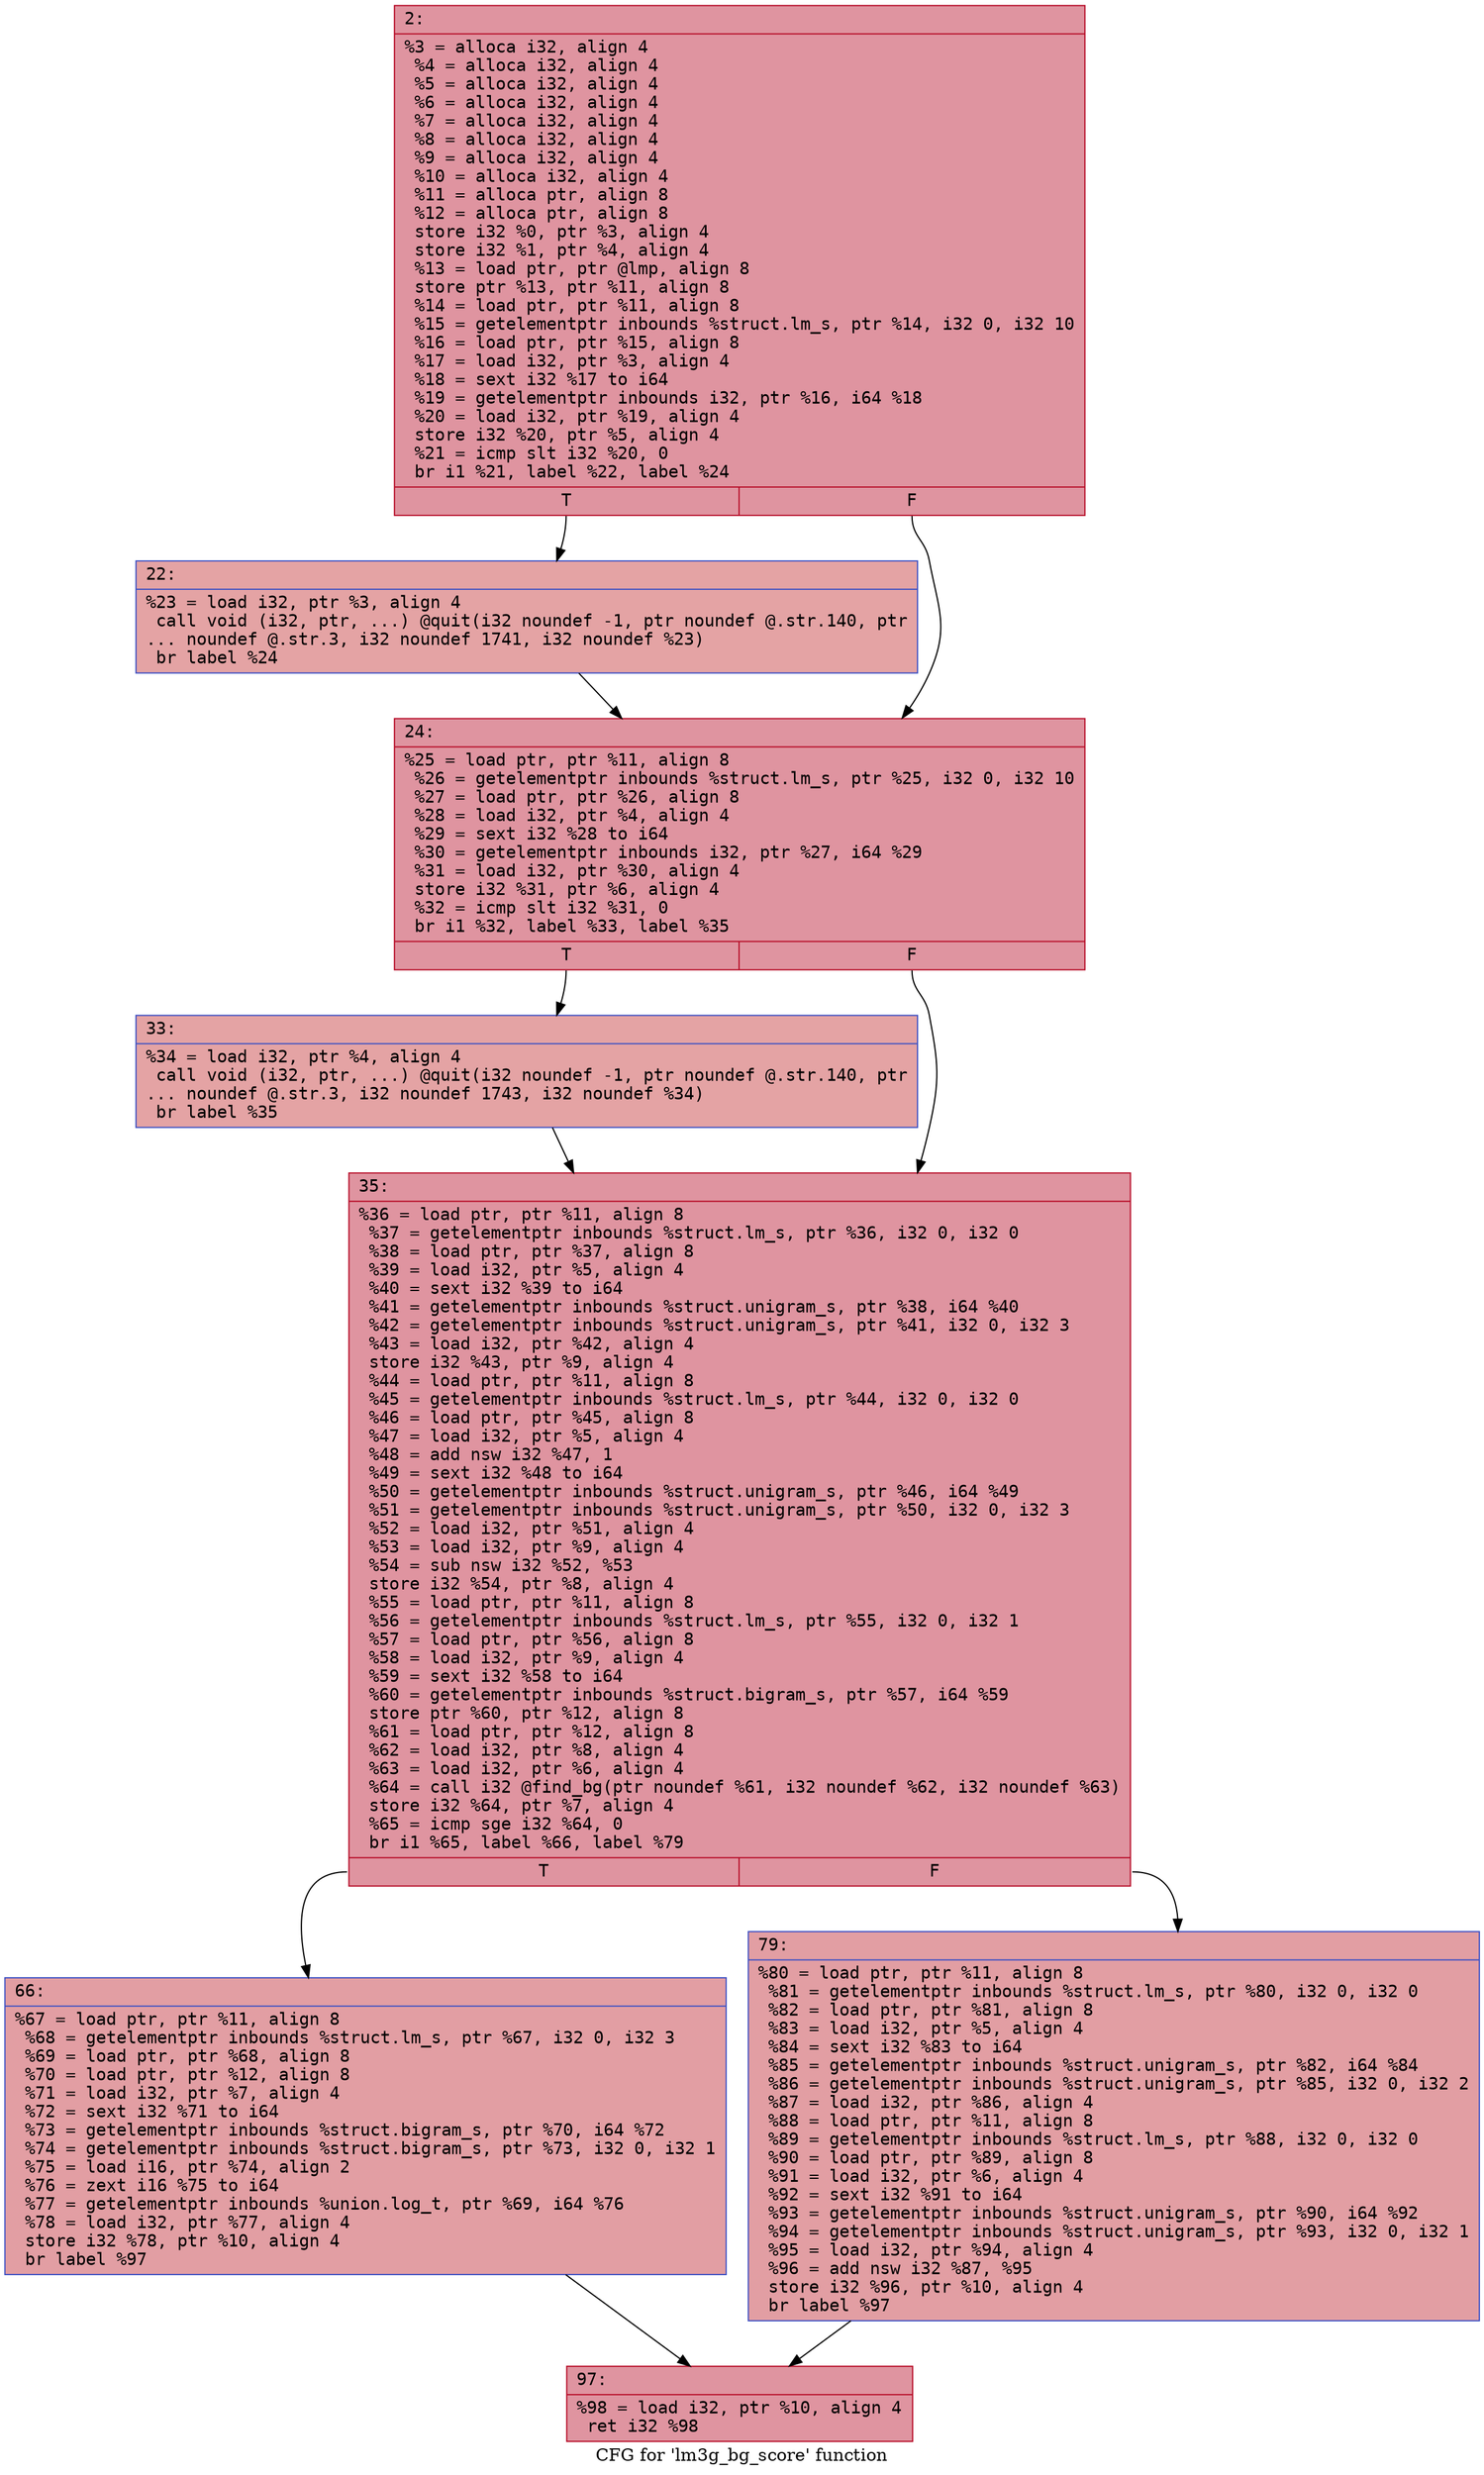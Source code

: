 digraph "CFG for 'lm3g_bg_score' function" {
	label="CFG for 'lm3g_bg_score' function";

	Node0x6000010247d0 [shape=record,color="#b70d28ff", style=filled, fillcolor="#b70d2870" fontname="Courier",label="{2:\l|  %3 = alloca i32, align 4\l  %4 = alloca i32, align 4\l  %5 = alloca i32, align 4\l  %6 = alloca i32, align 4\l  %7 = alloca i32, align 4\l  %8 = alloca i32, align 4\l  %9 = alloca i32, align 4\l  %10 = alloca i32, align 4\l  %11 = alloca ptr, align 8\l  %12 = alloca ptr, align 8\l  store i32 %0, ptr %3, align 4\l  store i32 %1, ptr %4, align 4\l  %13 = load ptr, ptr @lmp, align 8\l  store ptr %13, ptr %11, align 8\l  %14 = load ptr, ptr %11, align 8\l  %15 = getelementptr inbounds %struct.lm_s, ptr %14, i32 0, i32 10\l  %16 = load ptr, ptr %15, align 8\l  %17 = load i32, ptr %3, align 4\l  %18 = sext i32 %17 to i64\l  %19 = getelementptr inbounds i32, ptr %16, i64 %18\l  %20 = load i32, ptr %19, align 4\l  store i32 %20, ptr %5, align 4\l  %21 = icmp slt i32 %20, 0\l  br i1 %21, label %22, label %24\l|{<s0>T|<s1>F}}"];
	Node0x6000010247d0:s0 -> Node0x600001024870[tooltip="2 -> 22\nProbability 37.50%" ];
	Node0x6000010247d0:s1 -> Node0x6000010248c0[tooltip="2 -> 24\nProbability 62.50%" ];
	Node0x600001024870 [shape=record,color="#3d50c3ff", style=filled, fillcolor="#c32e3170" fontname="Courier",label="{22:\l|  %23 = load i32, ptr %3, align 4\l  call void (i32, ptr, ...) @quit(i32 noundef -1, ptr noundef @.str.140, ptr\l... noundef @.str.3, i32 noundef 1741, i32 noundef %23)\l  br label %24\l}"];
	Node0x600001024870 -> Node0x6000010248c0[tooltip="22 -> 24\nProbability 100.00%" ];
	Node0x6000010248c0 [shape=record,color="#b70d28ff", style=filled, fillcolor="#b70d2870" fontname="Courier",label="{24:\l|  %25 = load ptr, ptr %11, align 8\l  %26 = getelementptr inbounds %struct.lm_s, ptr %25, i32 0, i32 10\l  %27 = load ptr, ptr %26, align 8\l  %28 = load i32, ptr %4, align 4\l  %29 = sext i32 %28 to i64\l  %30 = getelementptr inbounds i32, ptr %27, i64 %29\l  %31 = load i32, ptr %30, align 4\l  store i32 %31, ptr %6, align 4\l  %32 = icmp slt i32 %31, 0\l  br i1 %32, label %33, label %35\l|{<s0>T|<s1>F}}"];
	Node0x6000010248c0:s0 -> Node0x600001024910[tooltip="24 -> 33\nProbability 37.50%" ];
	Node0x6000010248c0:s1 -> Node0x600001024960[tooltip="24 -> 35\nProbability 62.50%" ];
	Node0x600001024910 [shape=record,color="#3d50c3ff", style=filled, fillcolor="#c32e3170" fontname="Courier",label="{33:\l|  %34 = load i32, ptr %4, align 4\l  call void (i32, ptr, ...) @quit(i32 noundef -1, ptr noundef @.str.140, ptr\l... noundef @.str.3, i32 noundef 1743, i32 noundef %34)\l  br label %35\l}"];
	Node0x600001024910 -> Node0x600001024960[tooltip="33 -> 35\nProbability 100.00%" ];
	Node0x600001024960 [shape=record,color="#b70d28ff", style=filled, fillcolor="#b70d2870" fontname="Courier",label="{35:\l|  %36 = load ptr, ptr %11, align 8\l  %37 = getelementptr inbounds %struct.lm_s, ptr %36, i32 0, i32 0\l  %38 = load ptr, ptr %37, align 8\l  %39 = load i32, ptr %5, align 4\l  %40 = sext i32 %39 to i64\l  %41 = getelementptr inbounds %struct.unigram_s, ptr %38, i64 %40\l  %42 = getelementptr inbounds %struct.unigram_s, ptr %41, i32 0, i32 3\l  %43 = load i32, ptr %42, align 4\l  store i32 %43, ptr %9, align 4\l  %44 = load ptr, ptr %11, align 8\l  %45 = getelementptr inbounds %struct.lm_s, ptr %44, i32 0, i32 0\l  %46 = load ptr, ptr %45, align 8\l  %47 = load i32, ptr %5, align 4\l  %48 = add nsw i32 %47, 1\l  %49 = sext i32 %48 to i64\l  %50 = getelementptr inbounds %struct.unigram_s, ptr %46, i64 %49\l  %51 = getelementptr inbounds %struct.unigram_s, ptr %50, i32 0, i32 3\l  %52 = load i32, ptr %51, align 4\l  %53 = load i32, ptr %9, align 4\l  %54 = sub nsw i32 %52, %53\l  store i32 %54, ptr %8, align 4\l  %55 = load ptr, ptr %11, align 8\l  %56 = getelementptr inbounds %struct.lm_s, ptr %55, i32 0, i32 1\l  %57 = load ptr, ptr %56, align 8\l  %58 = load i32, ptr %9, align 4\l  %59 = sext i32 %58 to i64\l  %60 = getelementptr inbounds %struct.bigram_s, ptr %57, i64 %59\l  store ptr %60, ptr %12, align 8\l  %61 = load ptr, ptr %12, align 8\l  %62 = load i32, ptr %8, align 4\l  %63 = load i32, ptr %6, align 4\l  %64 = call i32 @find_bg(ptr noundef %61, i32 noundef %62, i32 noundef %63)\l  store i32 %64, ptr %7, align 4\l  %65 = icmp sge i32 %64, 0\l  br i1 %65, label %66, label %79\l|{<s0>T|<s1>F}}"];
	Node0x600001024960:s0 -> Node0x6000010249b0[tooltip="35 -> 66\nProbability 50.00%" ];
	Node0x600001024960:s1 -> Node0x600001024a00[tooltip="35 -> 79\nProbability 50.00%" ];
	Node0x6000010249b0 [shape=record,color="#3d50c3ff", style=filled, fillcolor="#be242e70" fontname="Courier",label="{66:\l|  %67 = load ptr, ptr %11, align 8\l  %68 = getelementptr inbounds %struct.lm_s, ptr %67, i32 0, i32 3\l  %69 = load ptr, ptr %68, align 8\l  %70 = load ptr, ptr %12, align 8\l  %71 = load i32, ptr %7, align 4\l  %72 = sext i32 %71 to i64\l  %73 = getelementptr inbounds %struct.bigram_s, ptr %70, i64 %72\l  %74 = getelementptr inbounds %struct.bigram_s, ptr %73, i32 0, i32 1\l  %75 = load i16, ptr %74, align 2\l  %76 = zext i16 %75 to i64\l  %77 = getelementptr inbounds %union.log_t, ptr %69, i64 %76\l  %78 = load i32, ptr %77, align 4\l  store i32 %78, ptr %10, align 4\l  br label %97\l}"];
	Node0x6000010249b0 -> Node0x600001024a50[tooltip="66 -> 97\nProbability 100.00%" ];
	Node0x600001024a00 [shape=record,color="#3d50c3ff", style=filled, fillcolor="#be242e70" fontname="Courier",label="{79:\l|  %80 = load ptr, ptr %11, align 8\l  %81 = getelementptr inbounds %struct.lm_s, ptr %80, i32 0, i32 0\l  %82 = load ptr, ptr %81, align 8\l  %83 = load i32, ptr %5, align 4\l  %84 = sext i32 %83 to i64\l  %85 = getelementptr inbounds %struct.unigram_s, ptr %82, i64 %84\l  %86 = getelementptr inbounds %struct.unigram_s, ptr %85, i32 0, i32 2\l  %87 = load i32, ptr %86, align 4\l  %88 = load ptr, ptr %11, align 8\l  %89 = getelementptr inbounds %struct.lm_s, ptr %88, i32 0, i32 0\l  %90 = load ptr, ptr %89, align 8\l  %91 = load i32, ptr %6, align 4\l  %92 = sext i32 %91 to i64\l  %93 = getelementptr inbounds %struct.unigram_s, ptr %90, i64 %92\l  %94 = getelementptr inbounds %struct.unigram_s, ptr %93, i32 0, i32 1\l  %95 = load i32, ptr %94, align 4\l  %96 = add nsw i32 %87, %95\l  store i32 %96, ptr %10, align 4\l  br label %97\l}"];
	Node0x600001024a00 -> Node0x600001024a50[tooltip="79 -> 97\nProbability 100.00%" ];
	Node0x600001024a50 [shape=record,color="#b70d28ff", style=filled, fillcolor="#b70d2870" fontname="Courier",label="{97:\l|  %98 = load i32, ptr %10, align 4\l  ret i32 %98\l}"];
}
